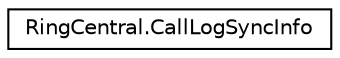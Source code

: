 digraph "Graphical Class Hierarchy"
{
 // LATEX_PDF_SIZE
  edge [fontname="Helvetica",fontsize="10",labelfontname="Helvetica",labelfontsize="10"];
  node [fontname="Helvetica",fontsize="10",shape=record];
  rankdir="LR";
  Node0 [label="RingCentral.CallLogSyncInfo",height=0.2,width=0.4,color="black", fillcolor="white", style="filled",URL="$classRingCentral_1_1CallLogSyncInfo.html",tooltip=" "];
}
